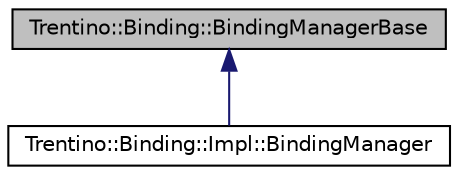 digraph G
{
  edge [fontname="Helvetica",fontsize="10",labelfontname="Helvetica",labelfontsize="10"];
  node [fontname="Helvetica",fontsize="10",shape=record];
  Node1 [label="Trentino::Binding::BindingManagerBase",height=0.2,width=0.4,color="black", fillcolor="grey75", style="filled" fontcolor="black"];
  Node1 -> Node2 [dir="back",color="midnightblue",fontsize="10",style="solid",fontname="Helvetica"];
  Node2 [label="Trentino::Binding::Impl::BindingManager",height=0.2,width=0.4,color="black", fillcolor="white", style="filled",URL="$class_trentino_1_1_binding_1_1_impl_1_1_binding_manager.html",tooltip="BindingManager implementation."];
}

